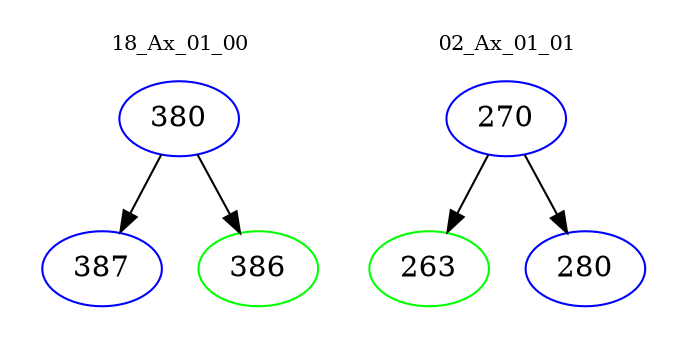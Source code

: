 digraph{
subgraph cluster_0 {
color = white
label = "18_Ax_01_00";
fontsize=10;
T0_380 [label="380", color="blue"]
T0_380 -> T0_387 [color="black"]
T0_387 [label="387", color="blue"]
T0_380 -> T0_386 [color="black"]
T0_386 [label="386", color="green"]
}
subgraph cluster_1 {
color = white
label = "02_Ax_01_01";
fontsize=10;
T1_270 [label="270", color="blue"]
T1_270 -> T1_263 [color="black"]
T1_263 [label="263", color="green"]
T1_270 -> T1_280 [color="black"]
T1_280 [label="280", color="blue"]
}
}
